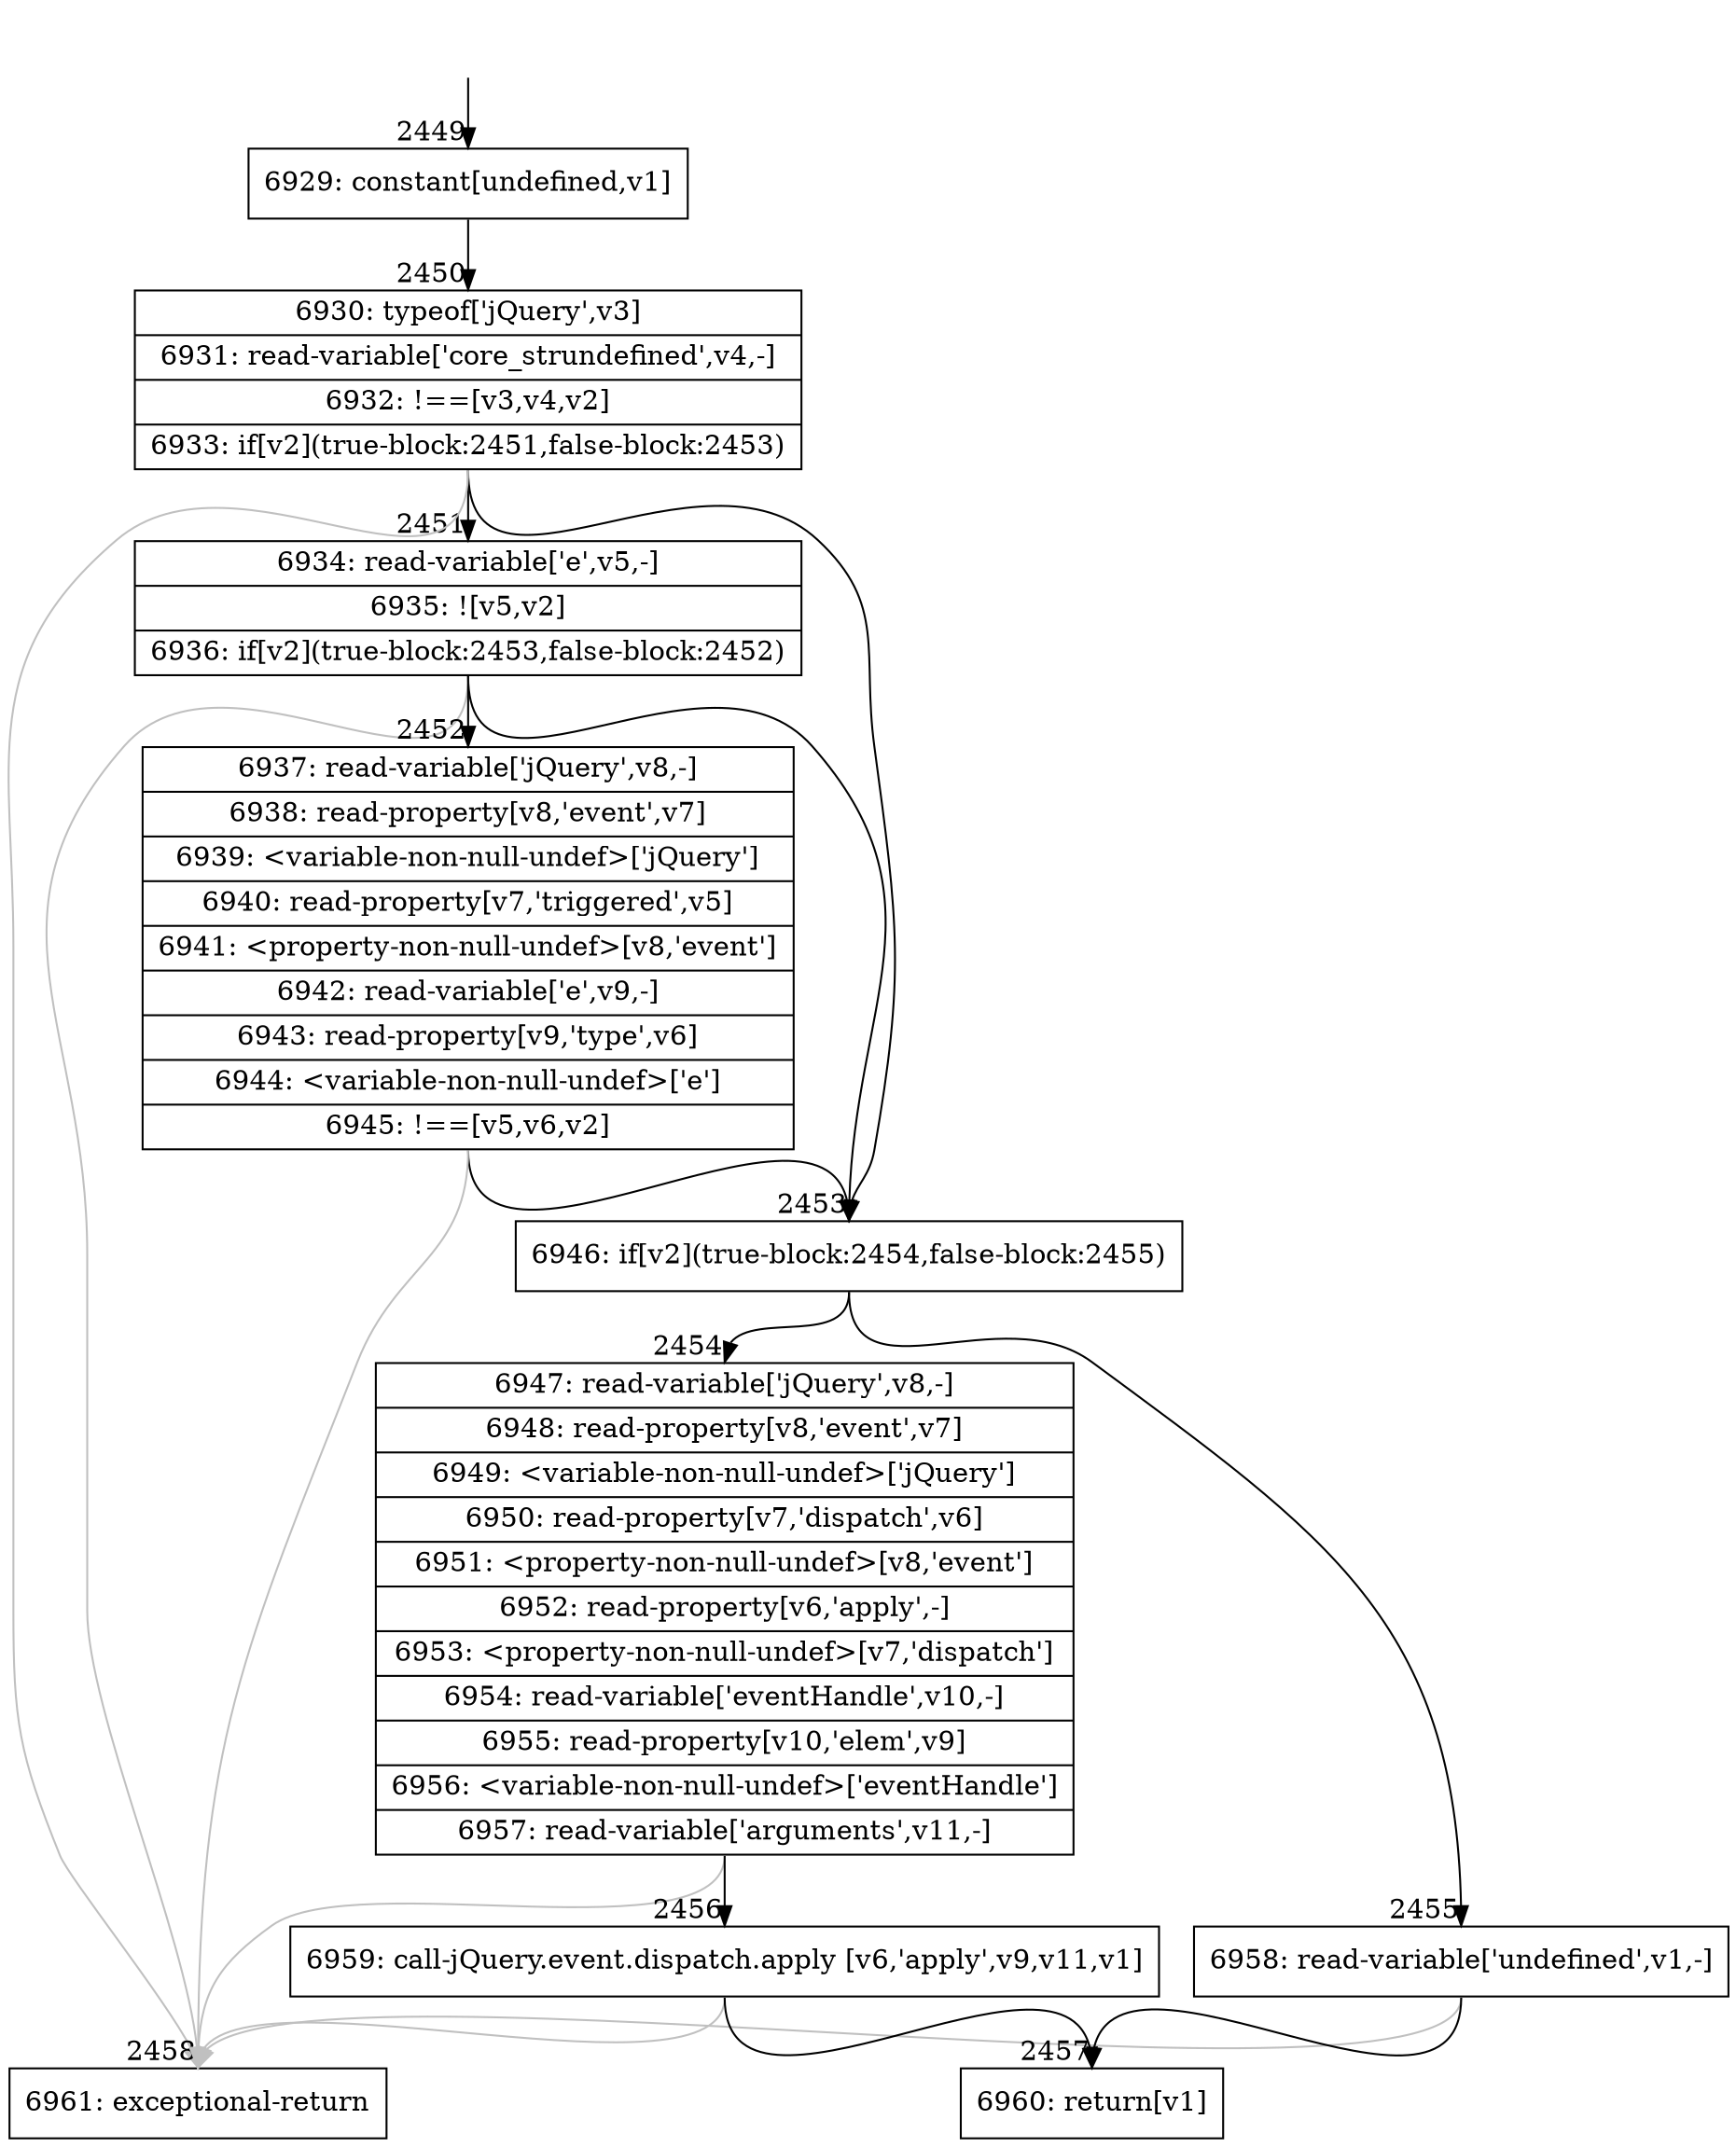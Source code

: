 digraph {
rankdir="TD"
BB_entry172[shape=none,label=""];
BB_entry172 -> BB2449 [tailport=s, headport=n, headlabel="    2449"]
BB2449 [shape=record label="{6929: constant[undefined,v1]}" ] 
BB2449 -> BB2450 [tailport=s, headport=n, headlabel="      2450"]
BB2450 [shape=record label="{6930: typeof['jQuery',v3]|6931: read-variable['core_strundefined',v4,-]|6932: !==[v3,v4,v2]|6933: if[v2](true-block:2451,false-block:2453)}" ] 
BB2450 -> BB2453 [tailport=s, headport=n, headlabel="      2453"]
BB2450 -> BB2451 [tailport=s, headport=n, headlabel="      2451"]
BB2450 -> BB2458 [tailport=s, headport=n, color=gray, headlabel="      2458"]
BB2451 [shape=record label="{6934: read-variable['e',v5,-]|6935: ![v5,v2]|6936: if[v2](true-block:2453,false-block:2452)}" ] 
BB2451 -> BB2453 [tailport=s, headport=n]
BB2451 -> BB2452 [tailport=s, headport=n, headlabel="      2452"]
BB2451 -> BB2458 [tailport=s, headport=n, color=gray]
BB2452 [shape=record label="{6937: read-variable['jQuery',v8,-]|6938: read-property[v8,'event',v7]|6939: \<variable-non-null-undef\>['jQuery']|6940: read-property[v7,'triggered',v5]|6941: \<property-non-null-undef\>[v8,'event']|6942: read-variable['e',v9,-]|6943: read-property[v9,'type',v6]|6944: \<variable-non-null-undef\>['e']|6945: !==[v5,v6,v2]}" ] 
BB2452 -> BB2453 [tailport=s, headport=n]
BB2452 -> BB2458 [tailport=s, headport=n, color=gray]
BB2453 [shape=record label="{6946: if[v2](true-block:2454,false-block:2455)}" ] 
BB2453 -> BB2454 [tailport=s, headport=n, headlabel="      2454"]
BB2453 -> BB2455 [tailport=s, headport=n, headlabel="      2455"]
BB2454 [shape=record label="{6947: read-variable['jQuery',v8,-]|6948: read-property[v8,'event',v7]|6949: \<variable-non-null-undef\>['jQuery']|6950: read-property[v7,'dispatch',v6]|6951: \<property-non-null-undef\>[v8,'event']|6952: read-property[v6,'apply',-]|6953: \<property-non-null-undef\>[v7,'dispatch']|6954: read-variable['eventHandle',v10,-]|6955: read-property[v10,'elem',v9]|6956: \<variable-non-null-undef\>['eventHandle']|6957: read-variable['arguments',v11,-]}" ] 
BB2454 -> BB2456 [tailport=s, headport=n, headlabel="      2456"]
BB2454 -> BB2458 [tailport=s, headport=n, color=gray]
BB2455 [shape=record label="{6958: read-variable['undefined',v1,-]}" ] 
BB2455 -> BB2457 [tailport=s, headport=n, headlabel="      2457"]
BB2455 -> BB2458 [tailport=s, headport=n, color=gray]
BB2456 [shape=record label="{6959: call-jQuery.event.dispatch.apply [v6,'apply',v9,v11,v1]}" ] 
BB2456 -> BB2457 [tailport=s, headport=n]
BB2456 -> BB2458 [tailport=s, headport=n, color=gray]
BB2457 [shape=record label="{6960: return[v1]}" ] 
BB2458 [shape=record label="{6961: exceptional-return}" ] 
//#$~ 2751
}
